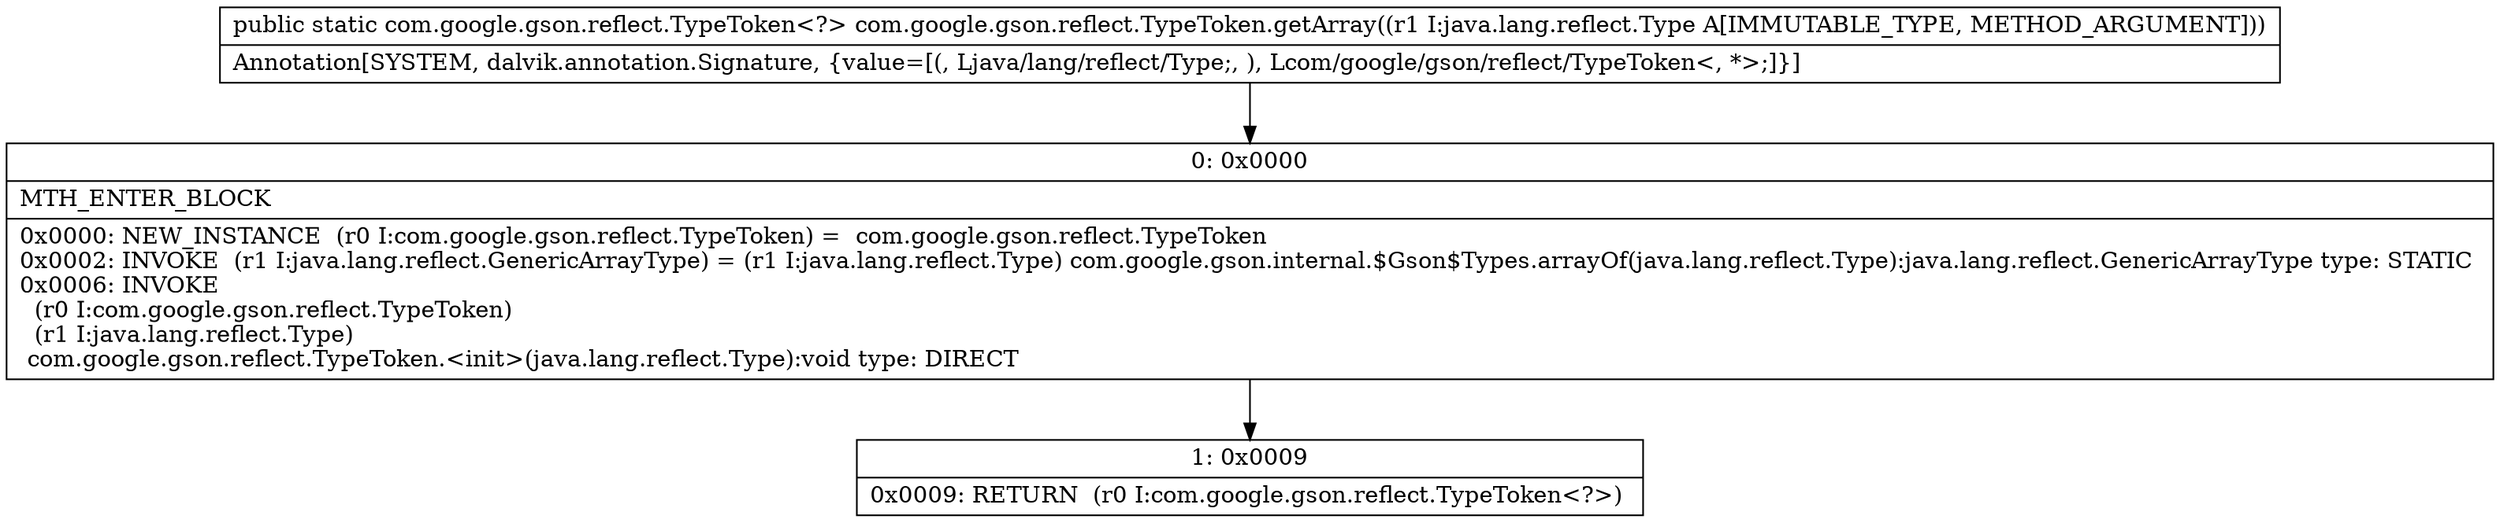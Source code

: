 digraph "CFG forcom.google.gson.reflect.TypeToken.getArray(Ljava\/lang\/reflect\/Type;)Lcom\/google\/gson\/reflect\/TypeToken;" {
Node_0 [shape=record,label="{0\:\ 0x0000|MTH_ENTER_BLOCK\l|0x0000: NEW_INSTANCE  (r0 I:com.google.gson.reflect.TypeToken) =  com.google.gson.reflect.TypeToken \l0x0002: INVOKE  (r1 I:java.lang.reflect.GenericArrayType) = (r1 I:java.lang.reflect.Type) com.google.gson.internal.$Gson$Types.arrayOf(java.lang.reflect.Type):java.lang.reflect.GenericArrayType type: STATIC \l0x0006: INVOKE  \l  (r0 I:com.google.gson.reflect.TypeToken)\l  (r1 I:java.lang.reflect.Type)\l com.google.gson.reflect.TypeToken.\<init\>(java.lang.reflect.Type):void type: DIRECT \l}"];
Node_1 [shape=record,label="{1\:\ 0x0009|0x0009: RETURN  (r0 I:com.google.gson.reflect.TypeToken\<?\>) \l}"];
MethodNode[shape=record,label="{public static com.google.gson.reflect.TypeToken\<?\> com.google.gson.reflect.TypeToken.getArray((r1 I:java.lang.reflect.Type A[IMMUTABLE_TYPE, METHOD_ARGUMENT]))  | Annotation[SYSTEM, dalvik.annotation.Signature, \{value=[(, Ljava\/lang\/reflect\/Type;, ), Lcom\/google\/gson\/reflect\/TypeToken\<, *\>;]\}]\l}"];
MethodNode -> Node_0;
Node_0 -> Node_1;
}

